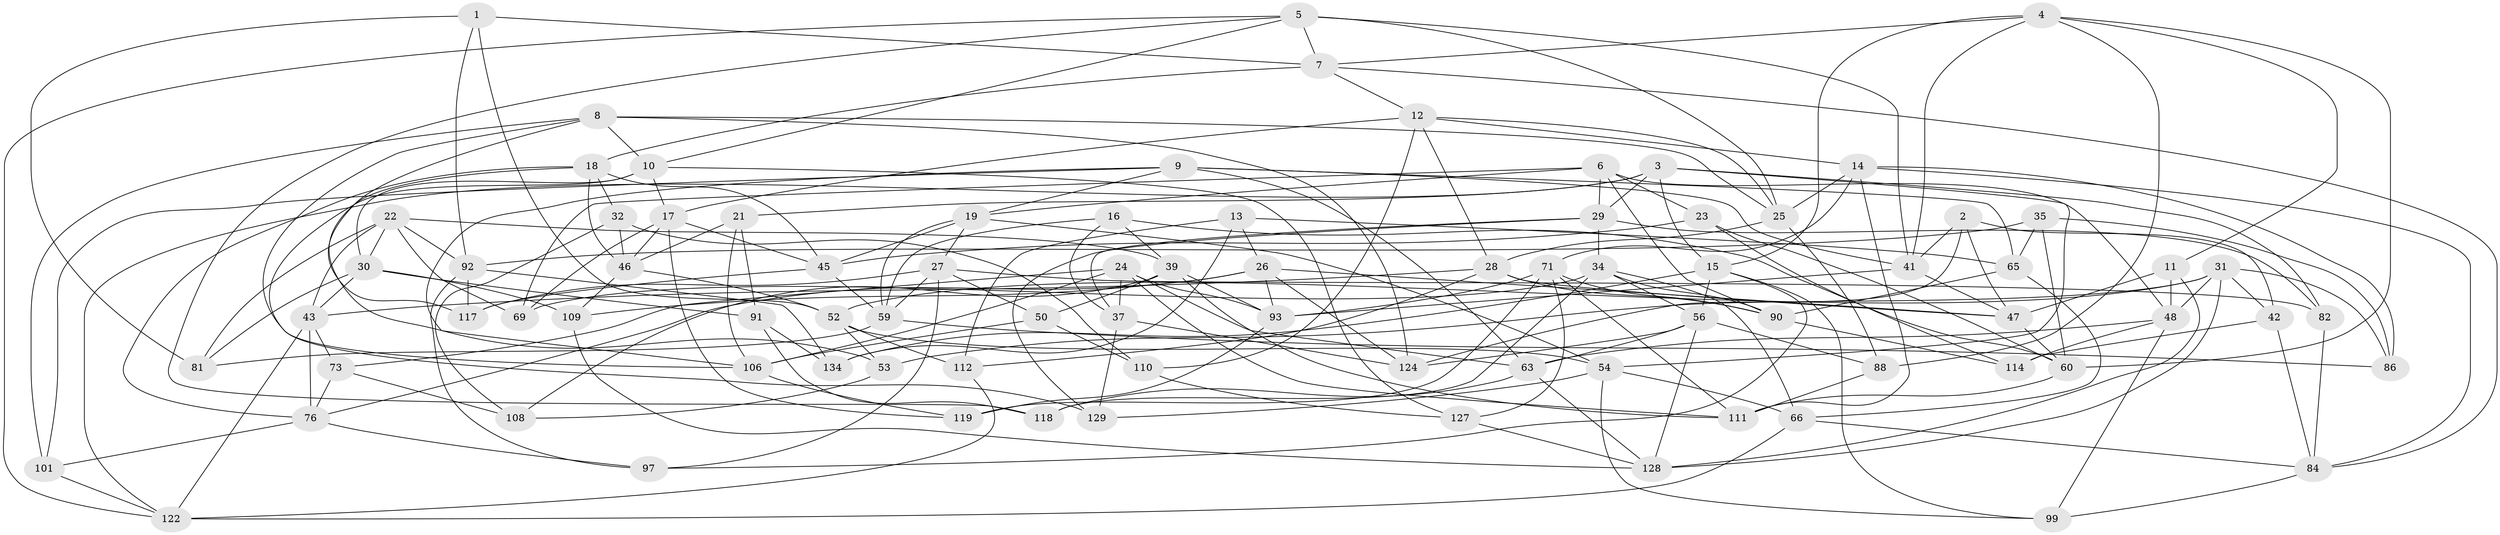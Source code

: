 // original degree distribution, {4: 1.0}
// Generated by graph-tools (version 1.1) at 2025/42/03/06/25 10:42:23]
// undirected, 84 vertices, 217 edges
graph export_dot {
graph [start="1"]
  node [color=gray90,style=filled];
  1;
  2;
  3 [super="+121"];
  4 [super="+64"];
  5 [super="+36"];
  6 [super="+44"];
  7 [super="+40"];
  8 [super="+116"];
  9 [super="+80"];
  10 [super="+85"];
  11;
  12 [super="+33"];
  13;
  14 [super="+70"];
  15 [super="+58"];
  16;
  17 [super="+98"];
  18 [super="+20"];
  19 [super="+87"];
  21;
  22 [super="+61"];
  23;
  24 [super="+38"];
  25 [super="+49"];
  26 [super="+75"];
  27 [super="+102"];
  28 [super="+133"];
  29 [super="+62"];
  30 [super="+126"];
  31 [super="+51"];
  32;
  34 [super="+120"];
  35;
  37 [super="+79"];
  39 [super="+96"];
  41 [super="+95"];
  42;
  43 [super="+130"];
  45 [super="+72"];
  46 [super="+55"];
  47 [super="+83"];
  48 [super="+57"];
  50;
  52 [super="+103"];
  53;
  54 [super="+100"];
  56 [super="+68"];
  59 [super="+94"];
  60 [super="+67"];
  63 [super="+107"];
  65 [super="+89"];
  66 [super="+74"];
  69;
  71 [super="+77"];
  73;
  76 [super="+78"];
  81;
  82;
  84 [super="+105"];
  86;
  88;
  90 [super="+113"];
  91;
  92 [super="+115"];
  93 [super="+104"];
  97;
  99;
  101;
  106 [super="+125"];
  108;
  109;
  110;
  111 [super="+135"];
  112;
  114;
  117;
  118;
  119;
  122 [super="+123"];
  124 [super="+131"];
  127;
  128 [super="+132"];
  129;
  134;
  1 -- 81;
  1 -- 92;
  1 -- 52;
  1 -- 7;
  2 -- 124;
  2 -- 42;
  2 -- 41;
  2 -- 47;
  3 -- 21;
  3 -- 82;
  3 -- 29;
  3 -- 122;
  3 -- 54;
  3 -- 15;
  4 -- 11;
  4 -- 88;
  4 -- 41;
  4 -- 60;
  4 -- 15;
  4 -- 7;
  5 -- 122;
  5 -- 118;
  5 -- 7;
  5 -- 41;
  5 -- 10;
  5 -- 25;
  6 -- 23;
  6 -- 29;
  6 -- 69;
  6 -- 48;
  6 -- 90;
  6 -- 19;
  7 -- 12;
  7 -- 84;
  7 -- 18;
  8 -- 106;
  8 -- 124;
  8 -- 10;
  8 -- 25;
  8 -- 117;
  8 -- 101;
  9 -- 41;
  9 -- 106;
  9 -- 101;
  9 -- 19;
  9 -- 63;
  9 -- 65;
  10 -- 129;
  10 -- 30;
  10 -- 127;
  10 -- 17;
  11 -- 47;
  11 -- 128;
  11 -- 48;
  12 -- 28;
  12 -- 17;
  12 -- 25;
  12 -- 110;
  12 -- 14;
  13 -- 65;
  13 -- 112;
  13 -- 134;
  13 -- 26;
  14 -- 71;
  14 -- 111;
  14 -- 84;
  14 -- 25;
  14 -- 86;
  15 -- 99;
  15 -- 134;
  15 -- 97;
  15 -- 56;
  16 -- 59;
  16 -- 37;
  16 -- 60;
  16 -- 39;
  17 -- 119;
  17 -- 46;
  17 -- 45;
  17 -- 69;
  18 -- 53;
  18 -- 32;
  18 -- 45;
  18 -- 46;
  18 -- 76;
  19 -- 27;
  19 -- 54;
  19 -- 59;
  19 -- 45;
  21 -- 46;
  21 -- 91;
  21 -- 106;
  22 -- 81;
  22 -- 69;
  22 -- 30;
  22 -- 43;
  22 -- 92;
  22 -- 39;
  23 -- 45;
  23 -- 114;
  23 -- 60;
  24 -- 73;
  24 -- 93;
  24 -- 63;
  24 -- 37;
  24 -- 106;
  24 -- 111;
  25 -- 88;
  25 -- 28;
  26 -- 109;
  26 -- 76;
  26 -- 47;
  26 -- 93;
  26 -- 124;
  27 -- 82;
  27 -- 50;
  27 -- 97;
  27 -- 117;
  27 -- 59;
  28 -- 47;
  28 -- 112;
  28 -- 90;
  28 -- 43;
  29 -- 37;
  29 -- 129;
  29 -- 82;
  29 -- 34;
  30 -- 91;
  30 -- 43;
  30 -- 81;
  30 -- 109;
  31 -- 53;
  31 -- 128;
  31 -- 48;
  31 -- 42;
  31 -- 52;
  31 -- 86;
  32 -- 110;
  32 -- 46;
  32 -- 108;
  34 -- 118;
  34 -- 69;
  34 -- 90;
  34 -- 66;
  34 -- 56;
  35 -- 65;
  35 -- 60;
  35 -- 86;
  35 -- 92;
  37 -- 129;
  37 -- 124 [weight=2];
  39 -- 50;
  39 -- 108;
  39 -- 111;
  39 -- 93;
  41 -- 93;
  41 -- 47;
  42 -- 84;
  42 -- 114;
  43 -- 122;
  43 -- 76;
  43 -- 73;
  45 -- 117;
  45 -- 59;
  46 -- 52;
  46 -- 109;
  47 -- 60;
  48 -- 114;
  48 -- 99;
  48 -- 63;
  50 -- 110;
  50 -- 106;
  52 -- 54;
  52 -- 112;
  52 -- 53;
  53 -- 108;
  54 -- 99;
  54 -- 129;
  54 -- 66;
  56 -- 128;
  56 -- 124;
  56 -- 88;
  56 -- 63;
  59 -- 81;
  59 -- 86;
  60 -- 111;
  63 -- 118;
  63 -- 128;
  65 -- 66 [weight=2];
  65 -- 90;
  66 -- 84;
  66 -- 122;
  71 -- 90;
  71 -- 127;
  71 -- 119;
  71 -- 111;
  71 -- 93;
  73 -- 108;
  73 -- 76;
  76 -- 101;
  76 -- 97;
  82 -- 84;
  84 -- 99;
  88 -- 111;
  90 -- 114;
  91 -- 118;
  91 -- 134;
  92 -- 117;
  92 -- 97;
  92 -- 134;
  93 -- 119;
  101 -- 122;
  106 -- 119;
  109 -- 128;
  110 -- 127;
  112 -- 122;
  127 -- 128;
}
